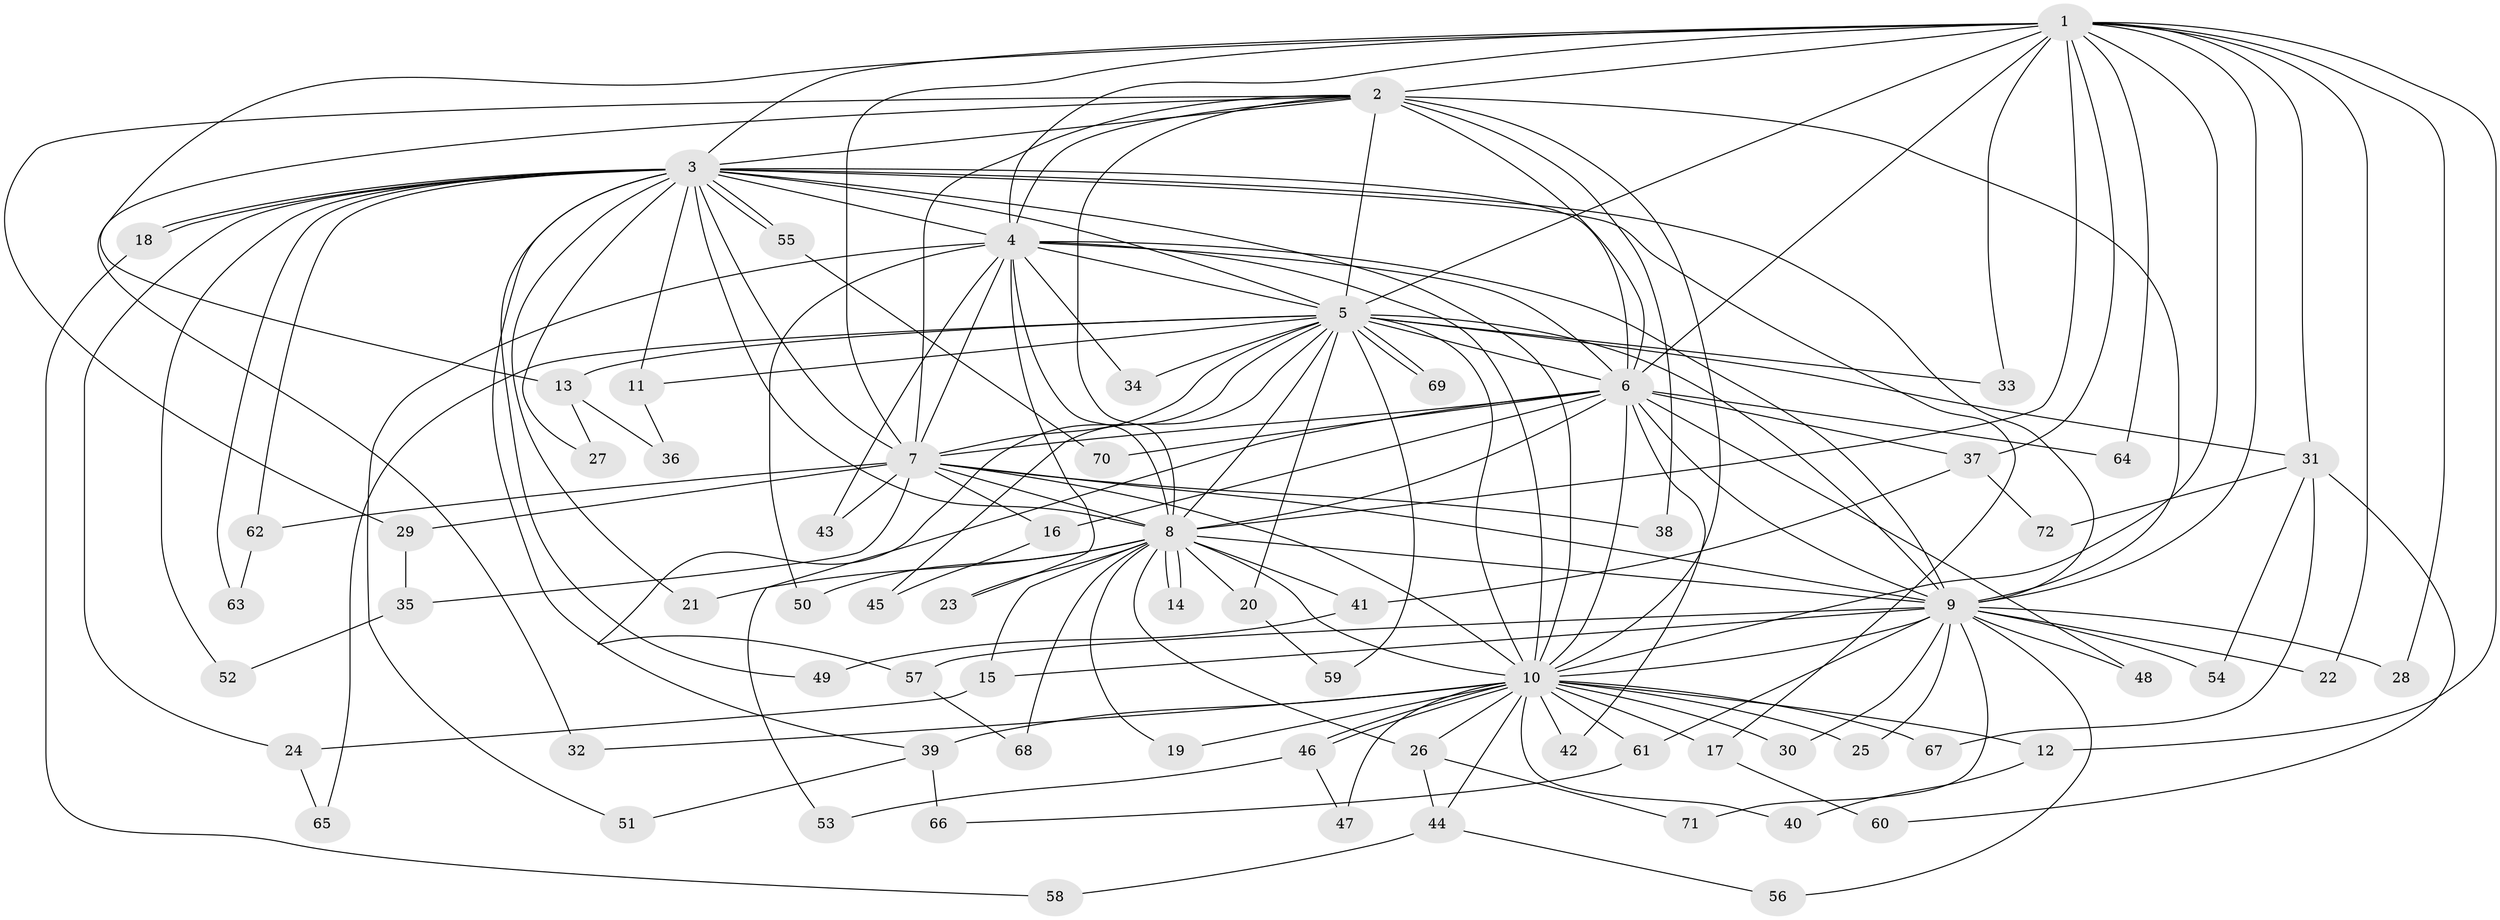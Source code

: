 // Generated by graph-tools (version 1.1) at 2025/14/03/09/25 04:14:03]
// undirected, 72 vertices, 169 edges
graph export_dot {
graph [start="1"]
  node [color=gray90,style=filled];
  1;
  2;
  3;
  4;
  5;
  6;
  7;
  8;
  9;
  10;
  11;
  12;
  13;
  14;
  15;
  16;
  17;
  18;
  19;
  20;
  21;
  22;
  23;
  24;
  25;
  26;
  27;
  28;
  29;
  30;
  31;
  32;
  33;
  34;
  35;
  36;
  37;
  38;
  39;
  40;
  41;
  42;
  43;
  44;
  45;
  46;
  47;
  48;
  49;
  50;
  51;
  52;
  53;
  54;
  55;
  56;
  57;
  58;
  59;
  60;
  61;
  62;
  63;
  64;
  65;
  66;
  67;
  68;
  69;
  70;
  71;
  72;
  1 -- 2;
  1 -- 3;
  1 -- 4;
  1 -- 5;
  1 -- 6;
  1 -- 7;
  1 -- 8;
  1 -- 9;
  1 -- 10;
  1 -- 12;
  1 -- 13;
  1 -- 22;
  1 -- 28;
  1 -- 31;
  1 -- 33;
  1 -- 37;
  1 -- 64;
  2 -- 3;
  2 -- 4;
  2 -- 5;
  2 -- 6;
  2 -- 7;
  2 -- 8;
  2 -- 9;
  2 -- 10;
  2 -- 29;
  2 -- 32;
  2 -- 38;
  3 -- 4;
  3 -- 5;
  3 -- 6;
  3 -- 7;
  3 -- 8;
  3 -- 9;
  3 -- 10;
  3 -- 11;
  3 -- 17;
  3 -- 18;
  3 -- 18;
  3 -- 21;
  3 -- 24;
  3 -- 27;
  3 -- 39;
  3 -- 49;
  3 -- 52;
  3 -- 55;
  3 -- 55;
  3 -- 62;
  3 -- 63;
  4 -- 5;
  4 -- 6;
  4 -- 7;
  4 -- 8;
  4 -- 9;
  4 -- 10;
  4 -- 23;
  4 -- 34;
  4 -- 43;
  4 -- 50;
  4 -- 51;
  5 -- 6;
  5 -- 7;
  5 -- 8;
  5 -- 9;
  5 -- 10;
  5 -- 11;
  5 -- 13;
  5 -- 20;
  5 -- 31;
  5 -- 33;
  5 -- 34;
  5 -- 45;
  5 -- 57;
  5 -- 59;
  5 -- 65;
  5 -- 69;
  5 -- 69;
  6 -- 7;
  6 -- 8;
  6 -- 9;
  6 -- 10;
  6 -- 16;
  6 -- 37;
  6 -- 42;
  6 -- 48;
  6 -- 53;
  6 -- 64;
  6 -- 70;
  7 -- 8;
  7 -- 9;
  7 -- 10;
  7 -- 16;
  7 -- 29;
  7 -- 35;
  7 -- 38;
  7 -- 43;
  7 -- 62;
  8 -- 9;
  8 -- 10;
  8 -- 14;
  8 -- 14;
  8 -- 15;
  8 -- 19;
  8 -- 20;
  8 -- 21;
  8 -- 23;
  8 -- 26;
  8 -- 41;
  8 -- 50;
  8 -- 68;
  9 -- 10;
  9 -- 15;
  9 -- 22;
  9 -- 25;
  9 -- 28;
  9 -- 30;
  9 -- 48;
  9 -- 54;
  9 -- 56;
  9 -- 57;
  9 -- 61;
  9 -- 71;
  10 -- 12;
  10 -- 17;
  10 -- 19;
  10 -- 25;
  10 -- 26;
  10 -- 30;
  10 -- 32;
  10 -- 39;
  10 -- 40;
  10 -- 42;
  10 -- 44;
  10 -- 46;
  10 -- 46;
  10 -- 47;
  10 -- 61;
  10 -- 67;
  11 -- 36;
  12 -- 40;
  13 -- 27;
  13 -- 36;
  15 -- 24;
  16 -- 45;
  17 -- 60;
  18 -- 58;
  20 -- 59;
  24 -- 65;
  26 -- 44;
  26 -- 71;
  29 -- 35;
  31 -- 54;
  31 -- 60;
  31 -- 67;
  31 -- 72;
  35 -- 52;
  37 -- 41;
  37 -- 72;
  39 -- 51;
  39 -- 66;
  41 -- 49;
  44 -- 56;
  44 -- 58;
  46 -- 47;
  46 -- 53;
  55 -- 70;
  57 -- 68;
  61 -- 66;
  62 -- 63;
}
